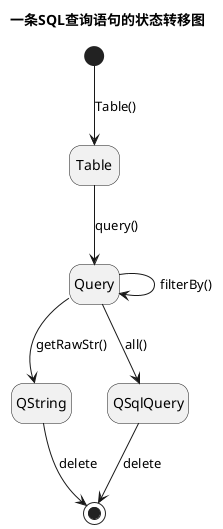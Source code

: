 @startuml SQL State Diagram

title 一条SQL查询语句的状态转移图

hide empty description

[*] --> Table : Table()
Table --> Query : query()
Query --> Query : filterBy()
Query --> QString : getRawStr()
Query --> QSqlQuery : all()

QString --> [*] : delete
QSqlQuery --> [*] : delete

@enduml
